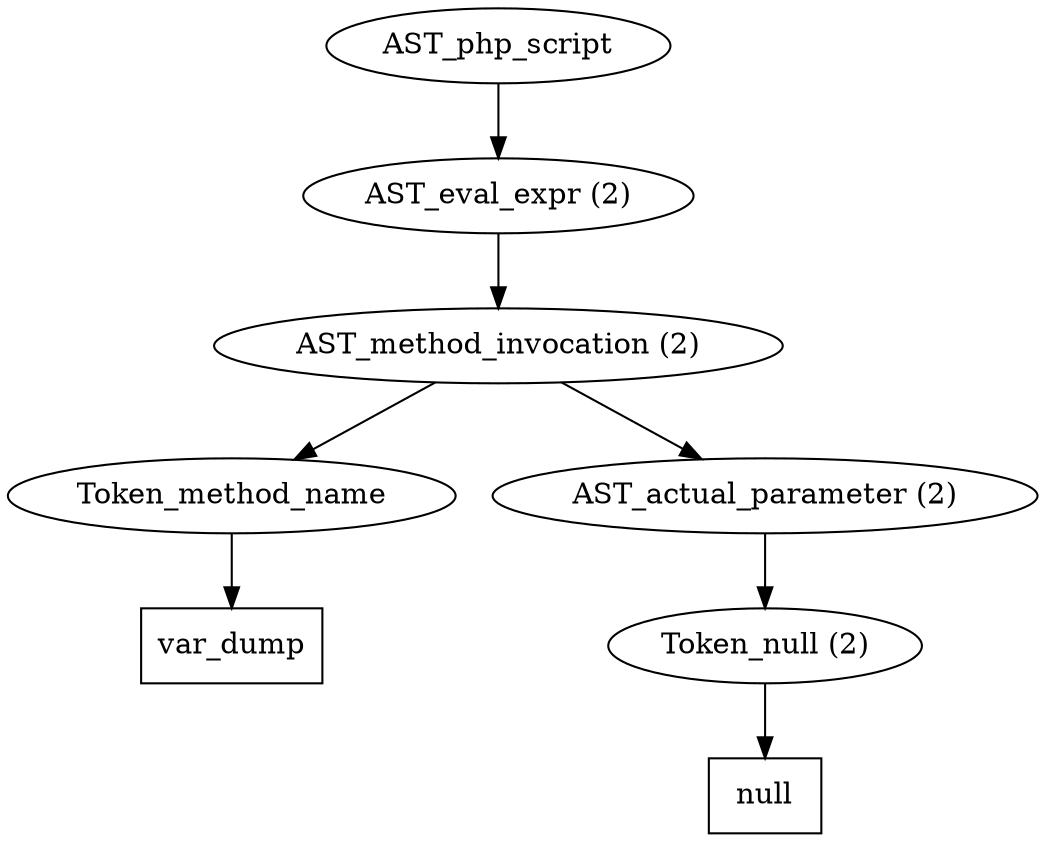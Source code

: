 /*
 * AST in dot format generated by phc -- the PHP compiler
 */

digraph AST {
node_0 [label="AST_php_script"];
node_1 [label="AST_eval_expr (2)"];
node_2 [label="AST_method_invocation (2)"];
node_3 [label="Token_method_name"];
node_4 [label="var_dump", shape=box]
node_3 -> node_4;
node_5 [label="AST_actual_parameter (2)"];
node_6 [label="Token_null (2)"];
node_7 [label="null", shape=box]
node_6 -> node_7;
node_5 -> node_6;
node_2 -> node_5;
node_2 -> node_3;
node_1 -> node_2;
node_0 -> node_1;
}
